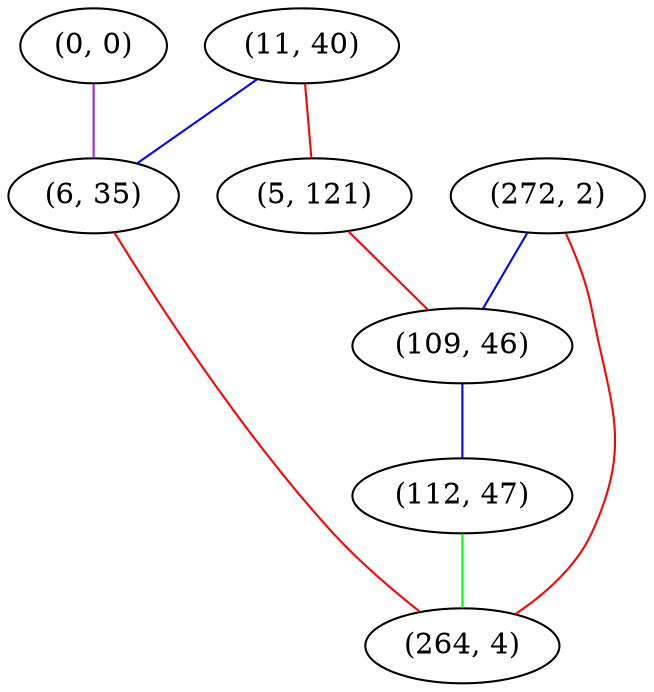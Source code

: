 graph "" {
"(0, 0)";
"(11, 40)";
"(272, 2)";
"(6, 35)";
"(5, 121)";
"(109, 46)";
"(112, 47)";
"(264, 4)";
"(0, 0)" -- "(6, 35)"  [color=purple, key=0, weight=4];
"(11, 40)" -- "(6, 35)"  [color=blue, key=0, weight=3];
"(11, 40)" -- "(5, 121)"  [color=red, key=0, weight=1];
"(272, 2)" -- "(109, 46)"  [color=blue, key=0, weight=3];
"(272, 2)" -- "(264, 4)"  [color=red, key=0, weight=1];
"(6, 35)" -- "(264, 4)"  [color=red, key=0, weight=1];
"(5, 121)" -- "(109, 46)"  [color=red, key=0, weight=1];
"(109, 46)" -- "(112, 47)"  [color=blue, key=0, weight=3];
"(112, 47)" -- "(264, 4)"  [color=green, key=0, weight=2];
}

